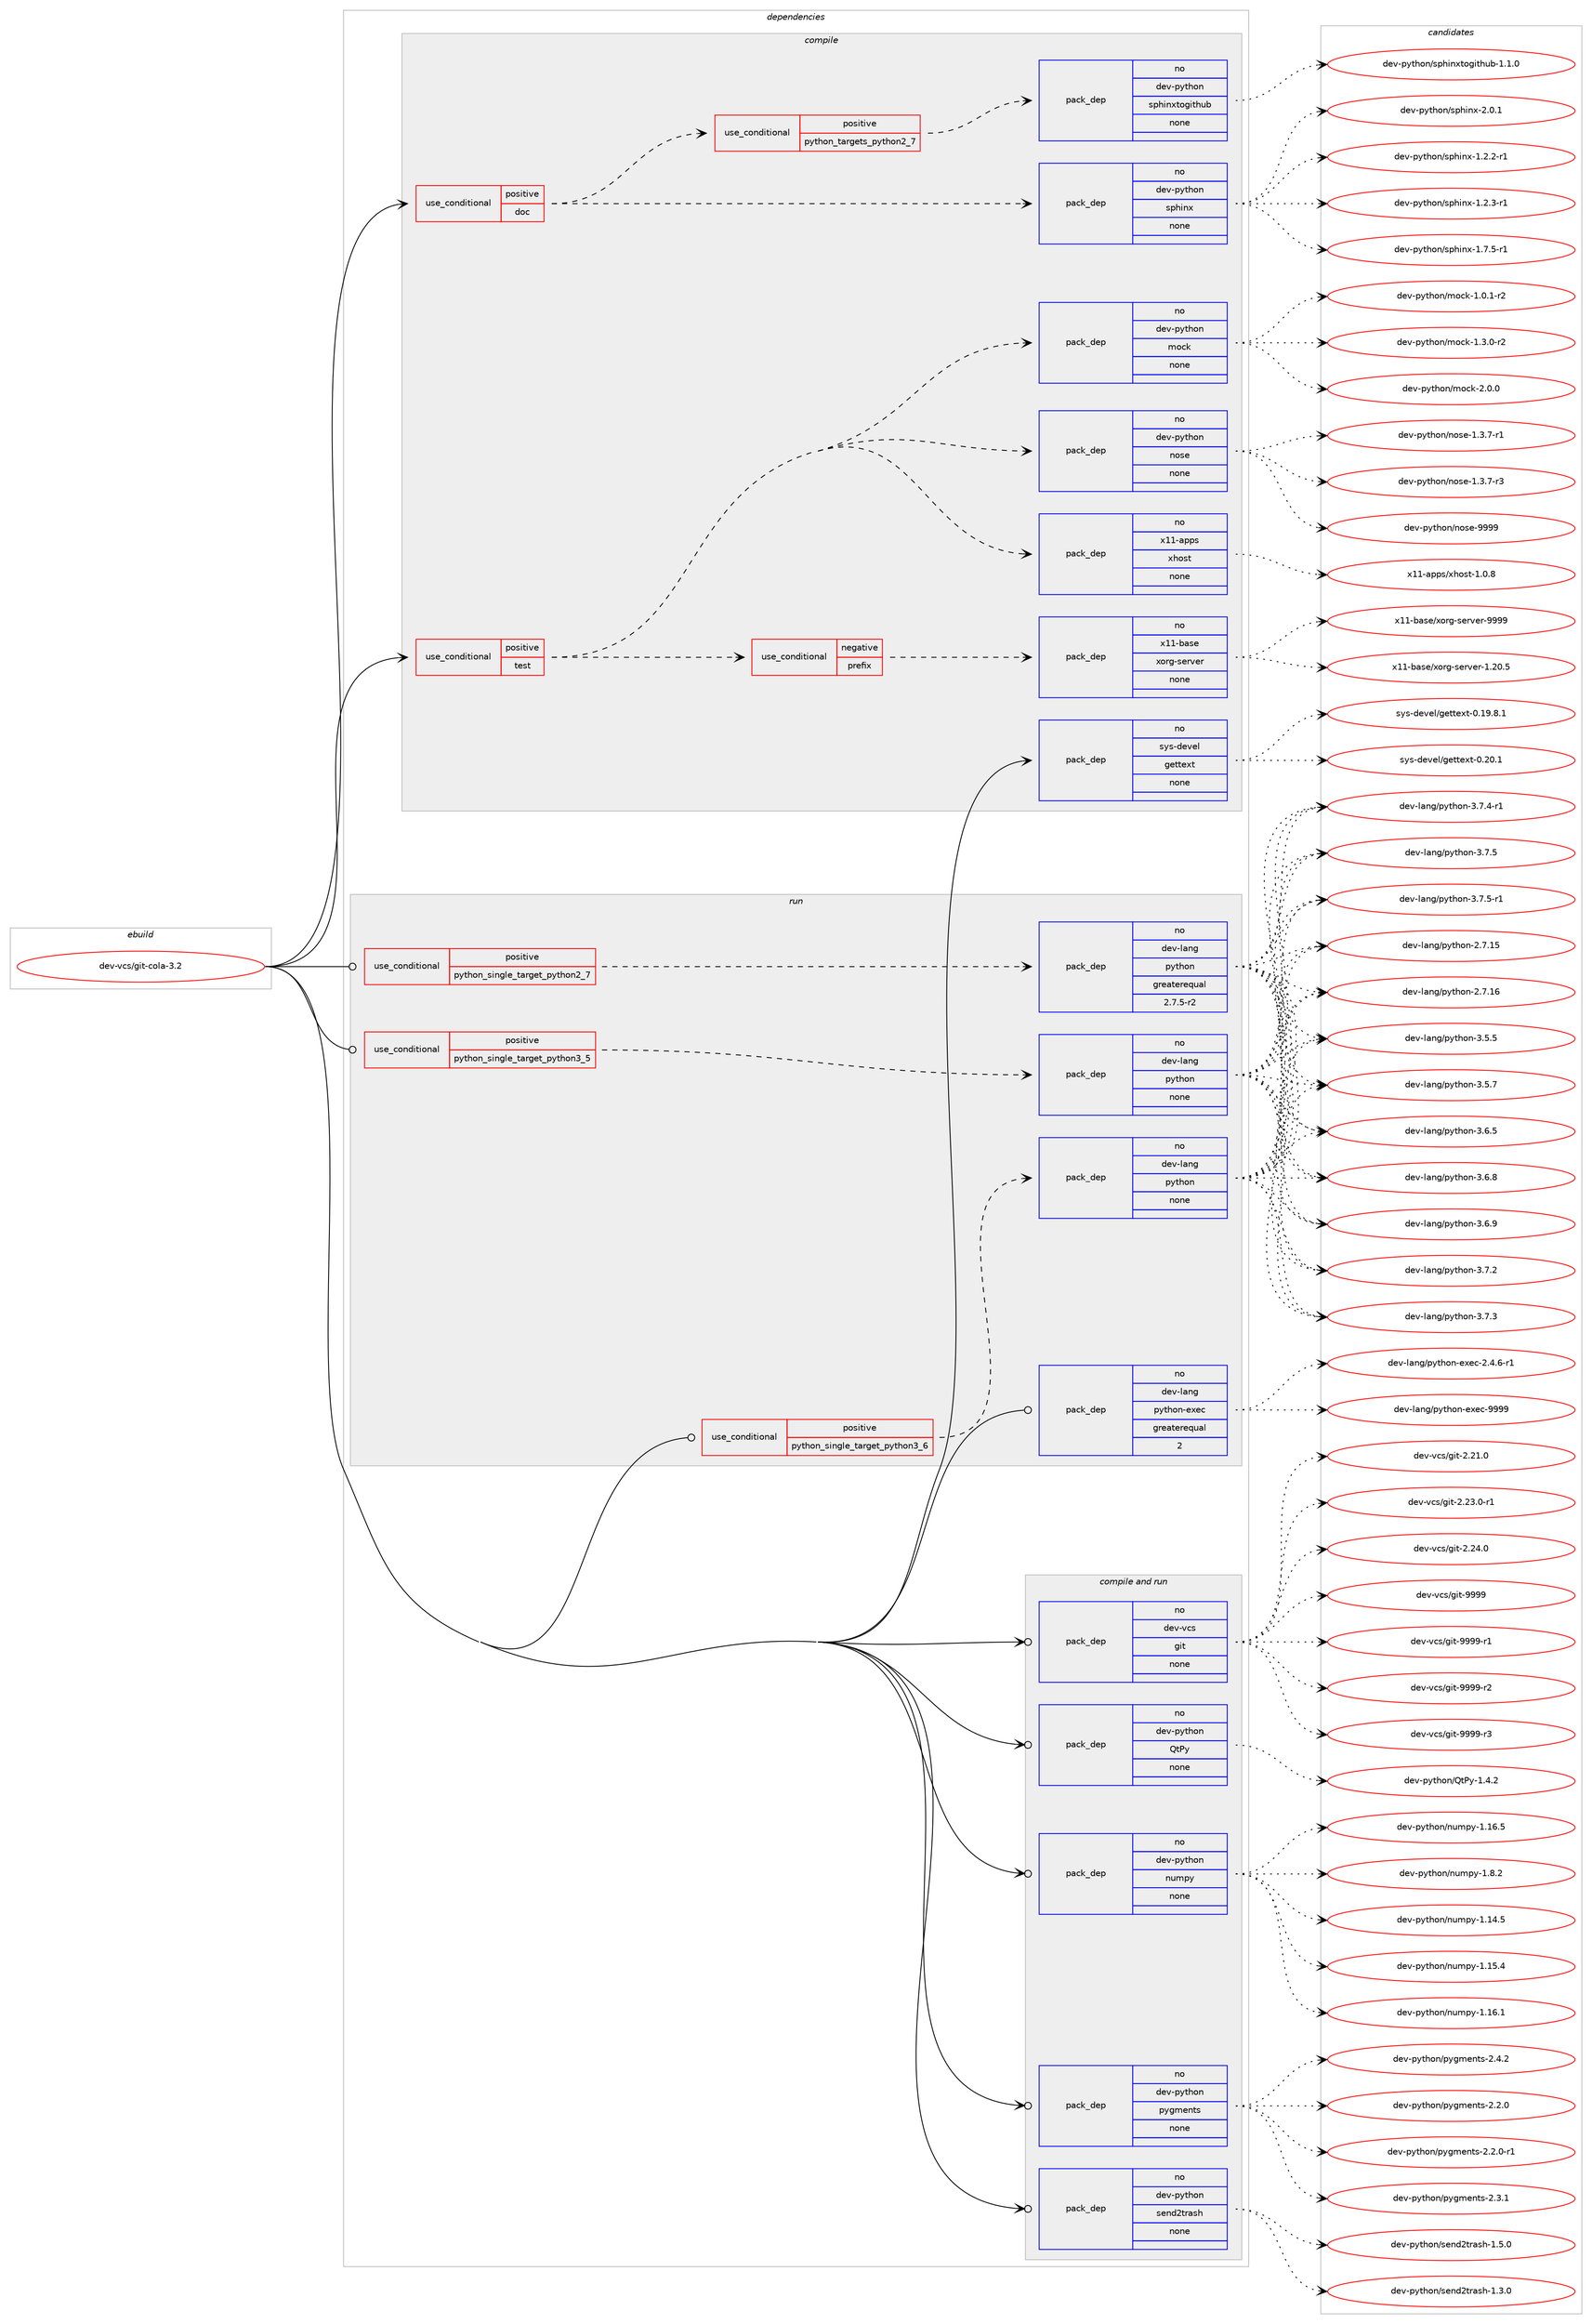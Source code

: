 digraph prolog {

# *************
# Graph options
# *************

newrank=true;
concentrate=true;
compound=true;
graph [rankdir=LR,fontname=Helvetica,fontsize=10,ranksep=1.5];#, ranksep=2.5, nodesep=0.2];
edge  [arrowhead=vee];
node  [fontname=Helvetica,fontsize=10];

# **********
# The ebuild
# **********

subgraph cluster_leftcol {
color=gray;
rank=same;
label=<<i>ebuild</i>>;
id [label="dev-vcs/git-cola-3.2", color=red, width=4, href="../dev-vcs/git-cola-3.2.svg"];
}

# ****************
# The dependencies
# ****************

subgraph cluster_midcol {
color=gray;
label=<<i>dependencies</i>>;
subgraph cluster_compile {
fillcolor="#eeeeee";
style=filled;
label=<<i>compile</i>>;
subgraph cond183787 {
dependency734287 [label=<<TABLE BORDER="0" CELLBORDER="1" CELLSPACING="0" CELLPADDING="4"><TR><TD ROWSPAN="3" CELLPADDING="10">use_conditional</TD></TR><TR><TD>positive</TD></TR><TR><TD>doc</TD></TR></TABLE>>, shape=none, color=red];
subgraph pack538272 {
dependency734288 [label=<<TABLE BORDER="0" CELLBORDER="1" CELLSPACING="0" CELLPADDING="4" WIDTH="220"><TR><TD ROWSPAN="6" CELLPADDING="30">pack_dep</TD></TR><TR><TD WIDTH="110">no</TD></TR><TR><TD>dev-python</TD></TR><TR><TD>sphinx</TD></TR><TR><TD>none</TD></TR><TR><TD></TD></TR></TABLE>>, shape=none, color=blue];
}
dependency734287:e -> dependency734288:w [weight=20,style="dashed",arrowhead="vee"];
subgraph cond183788 {
dependency734289 [label=<<TABLE BORDER="0" CELLBORDER="1" CELLSPACING="0" CELLPADDING="4"><TR><TD ROWSPAN="3" CELLPADDING="10">use_conditional</TD></TR><TR><TD>positive</TD></TR><TR><TD>python_targets_python2_7</TD></TR></TABLE>>, shape=none, color=red];
subgraph pack538273 {
dependency734290 [label=<<TABLE BORDER="0" CELLBORDER="1" CELLSPACING="0" CELLPADDING="4" WIDTH="220"><TR><TD ROWSPAN="6" CELLPADDING="30">pack_dep</TD></TR><TR><TD WIDTH="110">no</TD></TR><TR><TD>dev-python</TD></TR><TR><TD>sphinxtogithub</TD></TR><TR><TD>none</TD></TR><TR><TD></TD></TR></TABLE>>, shape=none, color=blue];
}
dependency734289:e -> dependency734290:w [weight=20,style="dashed",arrowhead="vee"];
}
dependency734287:e -> dependency734289:w [weight=20,style="dashed",arrowhead="vee"];
}
id:e -> dependency734287:w [weight=20,style="solid",arrowhead="vee"];
subgraph cond183789 {
dependency734291 [label=<<TABLE BORDER="0" CELLBORDER="1" CELLSPACING="0" CELLPADDING="4"><TR><TD ROWSPAN="3" CELLPADDING="10">use_conditional</TD></TR><TR><TD>positive</TD></TR><TR><TD>test</TD></TR></TABLE>>, shape=none, color=red];
subgraph cond183790 {
dependency734292 [label=<<TABLE BORDER="0" CELLBORDER="1" CELLSPACING="0" CELLPADDING="4"><TR><TD ROWSPAN="3" CELLPADDING="10">use_conditional</TD></TR><TR><TD>negative</TD></TR><TR><TD>prefix</TD></TR></TABLE>>, shape=none, color=red];
subgraph pack538274 {
dependency734293 [label=<<TABLE BORDER="0" CELLBORDER="1" CELLSPACING="0" CELLPADDING="4" WIDTH="220"><TR><TD ROWSPAN="6" CELLPADDING="30">pack_dep</TD></TR><TR><TD WIDTH="110">no</TD></TR><TR><TD>x11-base</TD></TR><TR><TD>xorg-server</TD></TR><TR><TD>none</TD></TR><TR><TD></TD></TR></TABLE>>, shape=none, color=blue];
}
dependency734292:e -> dependency734293:w [weight=20,style="dashed",arrowhead="vee"];
}
dependency734291:e -> dependency734292:w [weight=20,style="dashed",arrowhead="vee"];
subgraph pack538275 {
dependency734294 [label=<<TABLE BORDER="0" CELLBORDER="1" CELLSPACING="0" CELLPADDING="4" WIDTH="220"><TR><TD ROWSPAN="6" CELLPADDING="30">pack_dep</TD></TR><TR><TD WIDTH="110">no</TD></TR><TR><TD>x11-apps</TD></TR><TR><TD>xhost</TD></TR><TR><TD>none</TD></TR><TR><TD></TD></TR></TABLE>>, shape=none, color=blue];
}
dependency734291:e -> dependency734294:w [weight=20,style="dashed",arrowhead="vee"];
subgraph pack538276 {
dependency734295 [label=<<TABLE BORDER="0" CELLBORDER="1" CELLSPACING="0" CELLPADDING="4" WIDTH="220"><TR><TD ROWSPAN="6" CELLPADDING="30">pack_dep</TD></TR><TR><TD WIDTH="110">no</TD></TR><TR><TD>dev-python</TD></TR><TR><TD>nose</TD></TR><TR><TD>none</TD></TR><TR><TD></TD></TR></TABLE>>, shape=none, color=blue];
}
dependency734291:e -> dependency734295:w [weight=20,style="dashed",arrowhead="vee"];
subgraph pack538277 {
dependency734296 [label=<<TABLE BORDER="0" CELLBORDER="1" CELLSPACING="0" CELLPADDING="4" WIDTH="220"><TR><TD ROWSPAN="6" CELLPADDING="30">pack_dep</TD></TR><TR><TD WIDTH="110">no</TD></TR><TR><TD>dev-python</TD></TR><TR><TD>mock</TD></TR><TR><TD>none</TD></TR><TR><TD></TD></TR></TABLE>>, shape=none, color=blue];
}
dependency734291:e -> dependency734296:w [weight=20,style="dashed",arrowhead="vee"];
}
id:e -> dependency734291:w [weight=20,style="solid",arrowhead="vee"];
subgraph pack538278 {
dependency734297 [label=<<TABLE BORDER="0" CELLBORDER="1" CELLSPACING="0" CELLPADDING="4" WIDTH="220"><TR><TD ROWSPAN="6" CELLPADDING="30">pack_dep</TD></TR><TR><TD WIDTH="110">no</TD></TR><TR><TD>sys-devel</TD></TR><TR><TD>gettext</TD></TR><TR><TD>none</TD></TR><TR><TD></TD></TR></TABLE>>, shape=none, color=blue];
}
id:e -> dependency734297:w [weight=20,style="solid",arrowhead="vee"];
}
subgraph cluster_compileandrun {
fillcolor="#eeeeee";
style=filled;
label=<<i>compile and run</i>>;
subgraph pack538279 {
dependency734298 [label=<<TABLE BORDER="0" CELLBORDER="1" CELLSPACING="0" CELLPADDING="4" WIDTH="220"><TR><TD ROWSPAN="6" CELLPADDING="30">pack_dep</TD></TR><TR><TD WIDTH="110">no</TD></TR><TR><TD>dev-python</TD></TR><TR><TD>QtPy</TD></TR><TR><TD>none</TD></TR><TR><TD></TD></TR></TABLE>>, shape=none, color=blue];
}
id:e -> dependency734298:w [weight=20,style="solid",arrowhead="odotvee"];
subgraph pack538280 {
dependency734299 [label=<<TABLE BORDER="0" CELLBORDER="1" CELLSPACING="0" CELLPADDING="4" WIDTH="220"><TR><TD ROWSPAN="6" CELLPADDING="30">pack_dep</TD></TR><TR><TD WIDTH="110">no</TD></TR><TR><TD>dev-python</TD></TR><TR><TD>numpy</TD></TR><TR><TD>none</TD></TR><TR><TD></TD></TR></TABLE>>, shape=none, color=blue];
}
id:e -> dependency734299:w [weight=20,style="solid",arrowhead="odotvee"];
subgraph pack538281 {
dependency734300 [label=<<TABLE BORDER="0" CELLBORDER="1" CELLSPACING="0" CELLPADDING="4" WIDTH="220"><TR><TD ROWSPAN="6" CELLPADDING="30">pack_dep</TD></TR><TR><TD WIDTH="110">no</TD></TR><TR><TD>dev-python</TD></TR><TR><TD>pygments</TD></TR><TR><TD>none</TD></TR><TR><TD></TD></TR></TABLE>>, shape=none, color=blue];
}
id:e -> dependency734300:w [weight=20,style="solid",arrowhead="odotvee"];
subgraph pack538282 {
dependency734301 [label=<<TABLE BORDER="0" CELLBORDER="1" CELLSPACING="0" CELLPADDING="4" WIDTH="220"><TR><TD ROWSPAN="6" CELLPADDING="30">pack_dep</TD></TR><TR><TD WIDTH="110">no</TD></TR><TR><TD>dev-python</TD></TR><TR><TD>send2trash</TD></TR><TR><TD>none</TD></TR><TR><TD></TD></TR></TABLE>>, shape=none, color=blue];
}
id:e -> dependency734301:w [weight=20,style="solid",arrowhead="odotvee"];
subgraph pack538283 {
dependency734302 [label=<<TABLE BORDER="0" CELLBORDER="1" CELLSPACING="0" CELLPADDING="4" WIDTH="220"><TR><TD ROWSPAN="6" CELLPADDING="30">pack_dep</TD></TR><TR><TD WIDTH="110">no</TD></TR><TR><TD>dev-vcs</TD></TR><TR><TD>git</TD></TR><TR><TD>none</TD></TR><TR><TD></TD></TR></TABLE>>, shape=none, color=blue];
}
id:e -> dependency734302:w [weight=20,style="solid",arrowhead="odotvee"];
}
subgraph cluster_run {
fillcolor="#eeeeee";
style=filled;
label=<<i>run</i>>;
subgraph cond183791 {
dependency734303 [label=<<TABLE BORDER="0" CELLBORDER="1" CELLSPACING="0" CELLPADDING="4"><TR><TD ROWSPAN="3" CELLPADDING="10">use_conditional</TD></TR><TR><TD>positive</TD></TR><TR><TD>python_single_target_python2_7</TD></TR></TABLE>>, shape=none, color=red];
subgraph pack538284 {
dependency734304 [label=<<TABLE BORDER="0" CELLBORDER="1" CELLSPACING="0" CELLPADDING="4" WIDTH="220"><TR><TD ROWSPAN="6" CELLPADDING="30">pack_dep</TD></TR><TR><TD WIDTH="110">no</TD></TR><TR><TD>dev-lang</TD></TR><TR><TD>python</TD></TR><TR><TD>greaterequal</TD></TR><TR><TD>2.7.5-r2</TD></TR></TABLE>>, shape=none, color=blue];
}
dependency734303:e -> dependency734304:w [weight=20,style="dashed",arrowhead="vee"];
}
id:e -> dependency734303:w [weight=20,style="solid",arrowhead="odot"];
subgraph cond183792 {
dependency734305 [label=<<TABLE BORDER="0" CELLBORDER="1" CELLSPACING="0" CELLPADDING="4"><TR><TD ROWSPAN="3" CELLPADDING="10">use_conditional</TD></TR><TR><TD>positive</TD></TR><TR><TD>python_single_target_python3_5</TD></TR></TABLE>>, shape=none, color=red];
subgraph pack538285 {
dependency734306 [label=<<TABLE BORDER="0" CELLBORDER="1" CELLSPACING="0" CELLPADDING="4" WIDTH="220"><TR><TD ROWSPAN="6" CELLPADDING="30">pack_dep</TD></TR><TR><TD WIDTH="110">no</TD></TR><TR><TD>dev-lang</TD></TR><TR><TD>python</TD></TR><TR><TD>none</TD></TR><TR><TD></TD></TR></TABLE>>, shape=none, color=blue];
}
dependency734305:e -> dependency734306:w [weight=20,style="dashed",arrowhead="vee"];
}
id:e -> dependency734305:w [weight=20,style="solid",arrowhead="odot"];
subgraph cond183793 {
dependency734307 [label=<<TABLE BORDER="0" CELLBORDER="1" CELLSPACING="0" CELLPADDING="4"><TR><TD ROWSPAN="3" CELLPADDING="10">use_conditional</TD></TR><TR><TD>positive</TD></TR><TR><TD>python_single_target_python3_6</TD></TR></TABLE>>, shape=none, color=red];
subgraph pack538286 {
dependency734308 [label=<<TABLE BORDER="0" CELLBORDER="1" CELLSPACING="0" CELLPADDING="4" WIDTH="220"><TR><TD ROWSPAN="6" CELLPADDING="30">pack_dep</TD></TR><TR><TD WIDTH="110">no</TD></TR><TR><TD>dev-lang</TD></TR><TR><TD>python</TD></TR><TR><TD>none</TD></TR><TR><TD></TD></TR></TABLE>>, shape=none, color=blue];
}
dependency734307:e -> dependency734308:w [weight=20,style="dashed",arrowhead="vee"];
}
id:e -> dependency734307:w [weight=20,style="solid",arrowhead="odot"];
subgraph pack538287 {
dependency734309 [label=<<TABLE BORDER="0" CELLBORDER="1" CELLSPACING="0" CELLPADDING="4" WIDTH="220"><TR><TD ROWSPAN="6" CELLPADDING="30">pack_dep</TD></TR><TR><TD WIDTH="110">no</TD></TR><TR><TD>dev-lang</TD></TR><TR><TD>python-exec</TD></TR><TR><TD>greaterequal</TD></TR><TR><TD>2</TD></TR></TABLE>>, shape=none, color=blue];
}
id:e -> dependency734309:w [weight=20,style="solid",arrowhead="odot"];
}
}

# **************
# The candidates
# **************

subgraph cluster_choices {
rank=same;
color=gray;
label=<<i>candidates</i>>;

subgraph choice538272 {
color=black;
nodesep=1;
choice10010111845112121116104111110471151121041051101204549465046504511449 [label="dev-python/sphinx-1.2.2-r1", color=red, width=4,href="../dev-python/sphinx-1.2.2-r1.svg"];
choice10010111845112121116104111110471151121041051101204549465046514511449 [label="dev-python/sphinx-1.2.3-r1", color=red, width=4,href="../dev-python/sphinx-1.2.3-r1.svg"];
choice10010111845112121116104111110471151121041051101204549465546534511449 [label="dev-python/sphinx-1.7.5-r1", color=red, width=4,href="../dev-python/sphinx-1.7.5-r1.svg"];
choice1001011184511212111610411111047115112104105110120455046484649 [label="dev-python/sphinx-2.0.1", color=red, width=4,href="../dev-python/sphinx-2.0.1.svg"];
dependency734288:e -> choice10010111845112121116104111110471151121041051101204549465046504511449:w [style=dotted,weight="100"];
dependency734288:e -> choice10010111845112121116104111110471151121041051101204549465046514511449:w [style=dotted,weight="100"];
dependency734288:e -> choice10010111845112121116104111110471151121041051101204549465546534511449:w [style=dotted,weight="100"];
dependency734288:e -> choice1001011184511212111610411111047115112104105110120455046484649:w [style=dotted,weight="100"];
}
subgraph choice538273 {
color=black;
nodesep=1;
choice100101118451121211161041111104711511210410511012011611110310511610411798454946494648 [label="dev-python/sphinxtogithub-1.1.0", color=red, width=4,href="../dev-python/sphinxtogithub-1.1.0.svg"];
dependency734290:e -> choice100101118451121211161041111104711511210410511012011611110310511610411798454946494648:w [style=dotted,weight="100"];
}
subgraph choice538274 {
color=black;
nodesep=1;
choice1204949459897115101471201111141034511510111411810111445494650484653 [label="x11-base/xorg-server-1.20.5", color=red, width=4,href="../x11-base/xorg-server-1.20.5.svg"];
choice120494945989711510147120111114103451151011141181011144557575757 [label="x11-base/xorg-server-9999", color=red, width=4,href="../x11-base/xorg-server-9999.svg"];
dependency734293:e -> choice1204949459897115101471201111141034511510111411810111445494650484653:w [style=dotted,weight="100"];
dependency734293:e -> choice120494945989711510147120111114103451151011141181011144557575757:w [style=dotted,weight="100"];
}
subgraph choice538275 {
color=black;
nodesep=1;
choice1204949459711211211547120104111115116454946484656 [label="x11-apps/xhost-1.0.8", color=red, width=4,href="../x11-apps/xhost-1.0.8.svg"];
dependency734294:e -> choice1204949459711211211547120104111115116454946484656:w [style=dotted,weight="100"];
}
subgraph choice538276 {
color=black;
nodesep=1;
choice10010111845112121116104111110471101111151014549465146554511449 [label="dev-python/nose-1.3.7-r1", color=red, width=4,href="../dev-python/nose-1.3.7-r1.svg"];
choice10010111845112121116104111110471101111151014549465146554511451 [label="dev-python/nose-1.3.7-r3", color=red, width=4,href="../dev-python/nose-1.3.7-r3.svg"];
choice10010111845112121116104111110471101111151014557575757 [label="dev-python/nose-9999", color=red, width=4,href="../dev-python/nose-9999.svg"];
dependency734295:e -> choice10010111845112121116104111110471101111151014549465146554511449:w [style=dotted,weight="100"];
dependency734295:e -> choice10010111845112121116104111110471101111151014549465146554511451:w [style=dotted,weight="100"];
dependency734295:e -> choice10010111845112121116104111110471101111151014557575757:w [style=dotted,weight="100"];
}
subgraph choice538277 {
color=black;
nodesep=1;
choice1001011184511212111610411111047109111991074549464846494511450 [label="dev-python/mock-1.0.1-r2", color=red, width=4,href="../dev-python/mock-1.0.1-r2.svg"];
choice1001011184511212111610411111047109111991074549465146484511450 [label="dev-python/mock-1.3.0-r2", color=red, width=4,href="../dev-python/mock-1.3.0-r2.svg"];
choice100101118451121211161041111104710911199107455046484648 [label="dev-python/mock-2.0.0", color=red, width=4,href="../dev-python/mock-2.0.0.svg"];
dependency734296:e -> choice1001011184511212111610411111047109111991074549464846494511450:w [style=dotted,weight="100"];
dependency734296:e -> choice1001011184511212111610411111047109111991074549465146484511450:w [style=dotted,weight="100"];
dependency734296:e -> choice100101118451121211161041111104710911199107455046484648:w [style=dotted,weight="100"];
}
subgraph choice538278 {
color=black;
nodesep=1;
choice1151211154510010111810110847103101116116101120116454846495746564649 [label="sys-devel/gettext-0.19.8.1", color=red, width=4,href="../sys-devel/gettext-0.19.8.1.svg"];
choice115121115451001011181011084710310111611610112011645484650484649 [label="sys-devel/gettext-0.20.1", color=red, width=4,href="../sys-devel/gettext-0.20.1.svg"];
dependency734297:e -> choice1151211154510010111810110847103101116116101120116454846495746564649:w [style=dotted,weight="100"];
dependency734297:e -> choice115121115451001011181011084710310111611610112011645484650484649:w [style=dotted,weight="100"];
}
subgraph choice538279 {
color=black;
nodesep=1;
choice10010111845112121116104111110478111680121454946524650 [label="dev-python/QtPy-1.4.2", color=red, width=4,href="../dev-python/QtPy-1.4.2.svg"];
dependency734298:e -> choice10010111845112121116104111110478111680121454946524650:w [style=dotted,weight="100"];
}
subgraph choice538280 {
color=black;
nodesep=1;
choice100101118451121211161041111104711011710911212145494649524653 [label="dev-python/numpy-1.14.5", color=red, width=4,href="../dev-python/numpy-1.14.5.svg"];
choice100101118451121211161041111104711011710911212145494649534652 [label="dev-python/numpy-1.15.4", color=red, width=4,href="../dev-python/numpy-1.15.4.svg"];
choice100101118451121211161041111104711011710911212145494649544649 [label="dev-python/numpy-1.16.1", color=red, width=4,href="../dev-python/numpy-1.16.1.svg"];
choice100101118451121211161041111104711011710911212145494649544653 [label="dev-python/numpy-1.16.5", color=red, width=4,href="../dev-python/numpy-1.16.5.svg"];
choice1001011184511212111610411111047110117109112121454946564650 [label="dev-python/numpy-1.8.2", color=red, width=4,href="../dev-python/numpy-1.8.2.svg"];
dependency734299:e -> choice100101118451121211161041111104711011710911212145494649524653:w [style=dotted,weight="100"];
dependency734299:e -> choice100101118451121211161041111104711011710911212145494649534652:w [style=dotted,weight="100"];
dependency734299:e -> choice100101118451121211161041111104711011710911212145494649544649:w [style=dotted,weight="100"];
dependency734299:e -> choice100101118451121211161041111104711011710911212145494649544653:w [style=dotted,weight="100"];
dependency734299:e -> choice1001011184511212111610411111047110117109112121454946564650:w [style=dotted,weight="100"];
}
subgraph choice538281 {
color=black;
nodesep=1;
choice1001011184511212111610411111047112121103109101110116115455046504648 [label="dev-python/pygments-2.2.0", color=red, width=4,href="../dev-python/pygments-2.2.0.svg"];
choice10010111845112121116104111110471121211031091011101161154550465046484511449 [label="dev-python/pygments-2.2.0-r1", color=red, width=4,href="../dev-python/pygments-2.2.0-r1.svg"];
choice1001011184511212111610411111047112121103109101110116115455046514649 [label="dev-python/pygments-2.3.1", color=red, width=4,href="../dev-python/pygments-2.3.1.svg"];
choice1001011184511212111610411111047112121103109101110116115455046524650 [label="dev-python/pygments-2.4.2", color=red, width=4,href="../dev-python/pygments-2.4.2.svg"];
dependency734300:e -> choice1001011184511212111610411111047112121103109101110116115455046504648:w [style=dotted,weight="100"];
dependency734300:e -> choice10010111845112121116104111110471121211031091011101161154550465046484511449:w [style=dotted,weight="100"];
dependency734300:e -> choice1001011184511212111610411111047112121103109101110116115455046514649:w [style=dotted,weight="100"];
dependency734300:e -> choice1001011184511212111610411111047112121103109101110116115455046524650:w [style=dotted,weight="100"];
}
subgraph choice538282 {
color=black;
nodesep=1;
choice10010111845112121116104111110471151011101005011611497115104454946514648 [label="dev-python/send2trash-1.3.0", color=red, width=4,href="../dev-python/send2trash-1.3.0.svg"];
choice10010111845112121116104111110471151011101005011611497115104454946534648 [label="dev-python/send2trash-1.5.0", color=red, width=4,href="../dev-python/send2trash-1.5.0.svg"];
dependency734301:e -> choice10010111845112121116104111110471151011101005011611497115104454946514648:w [style=dotted,weight="100"];
dependency734301:e -> choice10010111845112121116104111110471151011101005011611497115104454946534648:w [style=dotted,weight="100"];
}
subgraph choice538283 {
color=black;
nodesep=1;
choice10010111845118991154710310511645504650494648 [label="dev-vcs/git-2.21.0", color=red, width=4,href="../dev-vcs/git-2.21.0.svg"];
choice100101118451189911547103105116455046505146484511449 [label="dev-vcs/git-2.23.0-r1", color=red, width=4,href="../dev-vcs/git-2.23.0-r1.svg"];
choice10010111845118991154710310511645504650524648 [label="dev-vcs/git-2.24.0", color=red, width=4,href="../dev-vcs/git-2.24.0.svg"];
choice1001011184511899115471031051164557575757 [label="dev-vcs/git-9999", color=red, width=4,href="../dev-vcs/git-9999.svg"];
choice10010111845118991154710310511645575757574511449 [label="dev-vcs/git-9999-r1", color=red, width=4,href="../dev-vcs/git-9999-r1.svg"];
choice10010111845118991154710310511645575757574511450 [label="dev-vcs/git-9999-r2", color=red, width=4,href="../dev-vcs/git-9999-r2.svg"];
choice10010111845118991154710310511645575757574511451 [label="dev-vcs/git-9999-r3", color=red, width=4,href="../dev-vcs/git-9999-r3.svg"];
dependency734302:e -> choice10010111845118991154710310511645504650494648:w [style=dotted,weight="100"];
dependency734302:e -> choice100101118451189911547103105116455046505146484511449:w [style=dotted,weight="100"];
dependency734302:e -> choice10010111845118991154710310511645504650524648:w [style=dotted,weight="100"];
dependency734302:e -> choice1001011184511899115471031051164557575757:w [style=dotted,weight="100"];
dependency734302:e -> choice10010111845118991154710310511645575757574511449:w [style=dotted,weight="100"];
dependency734302:e -> choice10010111845118991154710310511645575757574511450:w [style=dotted,weight="100"];
dependency734302:e -> choice10010111845118991154710310511645575757574511451:w [style=dotted,weight="100"];
}
subgraph choice538284 {
color=black;
nodesep=1;
choice10010111845108971101034711212111610411111045504655464953 [label="dev-lang/python-2.7.15", color=red, width=4,href="../dev-lang/python-2.7.15.svg"];
choice10010111845108971101034711212111610411111045504655464954 [label="dev-lang/python-2.7.16", color=red, width=4,href="../dev-lang/python-2.7.16.svg"];
choice100101118451089711010347112121116104111110455146534653 [label="dev-lang/python-3.5.5", color=red, width=4,href="../dev-lang/python-3.5.5.svg"];
choice100101118451089711010347112121116104111110455146534655 [label="dev-lang/python-3.5.7", color=red, width=4,href="../dev-lang/python-3.5.7.svg"];
choice100101118451089711010347112121116104111110455146544653 [label="dev-lang/python-3.6.5", color=red, width=4,href="../dev-lang/python-3.6.5.svg"];
choice100101118451089711010347112121116104111110455146544656 [label="dev-lang/python-3.6.8", color=red, width=4,href="../dev-lang/python-3.6.8.svg"];
choice100101118451089711010347112121116104111110455146544657 [label="dev-lang/python-3.6.9", color=red, width=4,href="../dev-lang/python-3.6.9.svg"];
choice100101118451089711010347112121116104111110455146554650 [label="dev-lang/python-3.7.2", color=red, width=4,href="../dev-lang/python-3.7.2.svg"];
choice100101118451089711010347112121116104111110455146554651 [label="dev-lang/python-3.7.3", color=red, width=4,href="../dev-lang/python-3.7.3.svg"];
choice1001011184510897110103471121211161041111104551465546524511449 [label="dev-lang/python-3.7.4-r1", color=red, width=4,href="../dev-lang/python-3.7.4-r1.svg"];
choice100101118451089711010347112121116104111110455146554653 [label="dev-lang/python-3.7.5", color=red, width=4,href="../dev-lang/python-3.7.5.svg"];
choice1001011184510897110103471121211161041111104551465546534511449 [label="dev-lang/python-3.7.5-r1", color=red, width=4,href="../dev-lang/python-3.7.5-r1.svg"];
dependency734304:e -> choice10010111845108971101034711212111610411111045504655464953:w [style=dotted,weight="100"];
dependency734304:e -> choice10010111845108971101034711212111610411111045504655464954:w [style=dotted,weight="100"];
dependency734304:e -> choice100101118451089711010347112121116104111110455146534653:w [style=dotted,weight="100"];
dependency734304:e -> choice100101118451089711010347112121116104111110455146534655:w [style=dotted,weight="100"];
dependency734304:e -> choice100101118451089711010347112121116104111110455146544653:w [style=dotted,weight="100"];
dependency734304:e -> choice100101118451089711010347112121116104111110455146544656:w [style=dotted,weight="100"];
dependency734304:e -> choice100101118451089711010347112121116104111110455146544657:w [style=dotted,weight="100"];
dependency734304:e -> choice100101118451089711010347112121116104111110455146554650:w [style=dotted,weight="100"];
dependency734304:e -> choice100101118451089711010347112121116104111110455146554651:w [style=dotted,weight="100"];
dependency734304:e -> choice1001011184510897110103471121211161041111104551465546524511449:w [style=dotted,weight="100"];
dependency734304:e -> choice100101118451089711010347112121116104111110455146554653:w [style=dotted,weight="100"];
dependency734304:e -> choice1001011184510897110103471121211161041111104551465546534511449:w [style=dotted,weight="100"];
}
subgraph choice538285 {
color=black;
nodesep=1;
choice10010111845108971101034711212111610411111045504655464953 [label="dev-lang/python-2.7.15", color=red, width=4,href="../dev-lang/python-2.7.15.svg"];
choice10010111845108971101034711212111610411111045504655464954 [label="dev-lang/python-2.7.16", color=red, width=4,href="../dev-lang/python-2.7.16.svg"];
choice100101118451089711010347112121116104111110455146534653 [label="dev-lang/python-3.5.5", color=red, width=4,href="../dev-lang/python-3.5.5.svg"];
choice100101118451089711010347112121116104111110455146534655 [label="dev-lang/python-3.5.7", color=red, width=4,href="../dev-lang/python-3.5.7.svg"];
choice100101118451089711010347112121116104111110455146544653 [label="dev-lang/python-3.6.5", color=red, width=4,href="../dev-lang/python-3.6.5.svg"];
choice100101118451089711010347112121116104111110455146544656 [label="dev-lang/python-3.6.8", color=red, width=4,href="../dev-lang/python-3.6.8.svg"];
choice100101118451089711010347112121116104111110455146544657 [label="dev-lang/python-3.6.9", color=red, width=4,href="../dev-lang/python-3.6.9.svg"];
choice100101118451089711010347112121116104111110455146554650 [label="dev-lang/python-3.7.2", color=red, width=4,href="../dev-lang/python-3.7.2.svg"];
choice100101118451089711010347112121116104111110455146554651 [label="dev-lang/python-3.7.3", color=red, width=4,href="../dev-lang/python-3.7.3.svg"];
choice1001011184510897110103471121211161041111104551465546524511449 [label="dev-lang/python-3.7.4-r1", color=red, width=4,href="../dev-lang/python-3.7.4-r1.svg"];
choice100101118451089711010347112121116104111110455146554653 [label="dev-lang/python-3.7.5", color=red, width=4,href="../dev-lang/python-3.7.5.svg"];
choice1001011184510897110103471121211161041111104551465546534511449 [label="dev-lang/python-3.7.5-r1", color=red, width=4,href="../dev-lang/python-3.7.5-r1.svg"];
dependency734306:e -> choice10010111845108971101034711212111610411111045504655464953:w [style=dotted,weight="100"];
dependency734306:e -> choice10010111845108971101034711212111610411111045504655464954:w [style=dotted,weight="100"];
dependency734306:e -> choice100101118451089711010347112121116104111110455146534653:w [style=dotted,weight="100"];
dependency734306:e -> choice100101118451089711010347112121116104111110455146534655:w [style=dotted,weight="100"];
dependency734306:e -> choice100101118451089711010347112121116104111110455146544653:w [style=dotted,weight="100"];
dependency734306:e -> choice100101118451089711010347112121116104111110455146544656:w [style=dotted,weight="100"];
dependency734306:e -> choice100101118451089711010347112121116104111110455146544657:w [style=dotted,weight="100"];
dependency734306:e -> choice100101118451089711010347112121116104111110455146554650:w [style=dotted,weight="100"];
dependency734306:e -> choice100101118451089711010347112121116104111110455146554651:w [style=dotted,weight="100"];
dependency734306:e -> choice1001011184510897110103471121211161041111104551465546524511449:w [style=dotted,weight="100"];
dependency734306:e -> choice100101118451089711010347112121116104111110455146554653:w [style=dotted,weight="100"];
dependency734306:e -> choice1001011184510897110103471121211161041111104551465546534511449:w [style=dotted,weight="100"];
}
subgraph choice538286 {
color=black;
nodesep=1;
choice10010111845108971101034711212111610411111045504655464953 [label="dev-lang/python-2.7.15", color=red, width=4,href="../dev-lang/python-2.7.15.svg"];
choice10010111845108971101034711212111610411111045504655464954 [label="dev-lang/python-2.7.16", color=red, width=4,href="../dev-lang/python-2.7.16.svg"];
choice100101118451089711010347112121116104111110455146534653 [label="dev-lang/python-3.5.5", color=red, width=4,href="../dev-lang/python-3.5.5.svg"];
choice100101118451089711010347112121116104111110455146534655 [label="dev-lang/python-3.5.7", color=red, width=4,href="../dev-lang/python-3.5.7.svg"];
choice100101118451089711010347112121116104111110455146544653 [label="dev-lang/python-3.6.5", color=red, width=4,href="../dev-lang/python-3.6.5.svg"];
choice100101118451089711010347112121116104111110455146544656 [label="dev-lang/python-3.6.8", color=red, width=4,href="../dev-lang/python-3.6.8.svg"];
choice100101118451089711010347112121116104111110455146544657 [label="dev-lang/python-3.6.9", color=red, width=4,href="../dev-lang/python-3.6.9.svg"];
choice100101118451089711010347112121116104111110455146554650 [label="dev-lang/python-3.7.2", color=red, width=4,href="../dev-lang/python-3.7.2.svg"];
choice100101118451089711010347112121116104111110455146554651 [label="dev-lang/python-3.7.3", color=red, width=4,href="../dev-lang/python-3.7.3.svg"];
choice1001011184510897110103471121211161041111104551465546524511449 [label="dev-lang/python-3.7.4-r1", color=red, width=4,href="../dev-lang/python-3.7.4-r1.svg"];
choice100101118451089711010347112121116104111110455146554653 [label="dev-lang/python-3.7.5", color=red, width=4,href="../dev-lang/python-3.7.5.svg"];
choice1001011184510897110103471121211161041111104551465546534511449 [label="dev-lang/python-3.7.5-r1", color=red, width=4,href="../dev-lang/python-3.7.5-r1.svg"];
dependency734308:e -> choice10010111845108971101034711212111610411111045504655464953:w [style=dotted,weight="100"];
dependency734308:e -> choice10010111845108971101034711212111610411111045504655464954:w [style=dotted,weight="100"];
dependency734308:e -> choice100101118451089711010347112121116104111110455146534653:w [style=dotted,weight="100"];
dependency734308:e -> choice100101118451089711010347112121116104111110455146534655:w [style=dotted,weight="100"];
dependency734308:e -> choice100101118451089711010347112121116104111110455146544653:w [style=dotted,weight="100"];
dependency734308:e -> choice100101118451089711010347112121116104111110455146544656:w [style=dotted,weight="100"];
dependency734308:e -> choice100101118451089711010347112121116104111110455146544657:w [style=dotted,weight="100"];
dependency734308:e -> choice100101118451089711010347112121116104111110455146554650:w [style=dotted,weight="100"];
dependency734308:e -> choice100101118451089711010347112121116104111110455146554651:w [style=dotted,weight="100"];
dependency734308:e -> choice1001011184510897110103471121211161041111104551465546524511449:w [style=dotted,weight="100"];
dependency734308:e -> choice100101118451089711010347112121116104111110455146554653:w [style=dotted,weight="100"];
dependency734308:e -> choice1001011184510897110103471121211161041111104551465546534511449:w [style=dotted,weight="100"];
}
subgraph choice538287 {
color=black;
nodesep=1;
choice10010111845108971101034711212111610411111045101120101994550465246544511449 [label="dev-lang/python-exec-2.4.6-r1", color=red, width=4,href="../dev-lang/python-exec-2.4.6-r1.svg"];
choice10010111845108971101034711212111610411111045101120101994557575757 [label="dev-lang/python-exec-9999", color=red, width=4,href="../dev-lang/python-exec-9999.svg"];
dependency734309:e -> choice10010111845108971101034711212111610411111045101120101994550465246544511449:w [style=dotted,weight="100"];
dependency734309:e -> choice10010111845108971101034711212111610411111045101120101994557575757:w [style=dotted,weight="100"];
}
}

}
